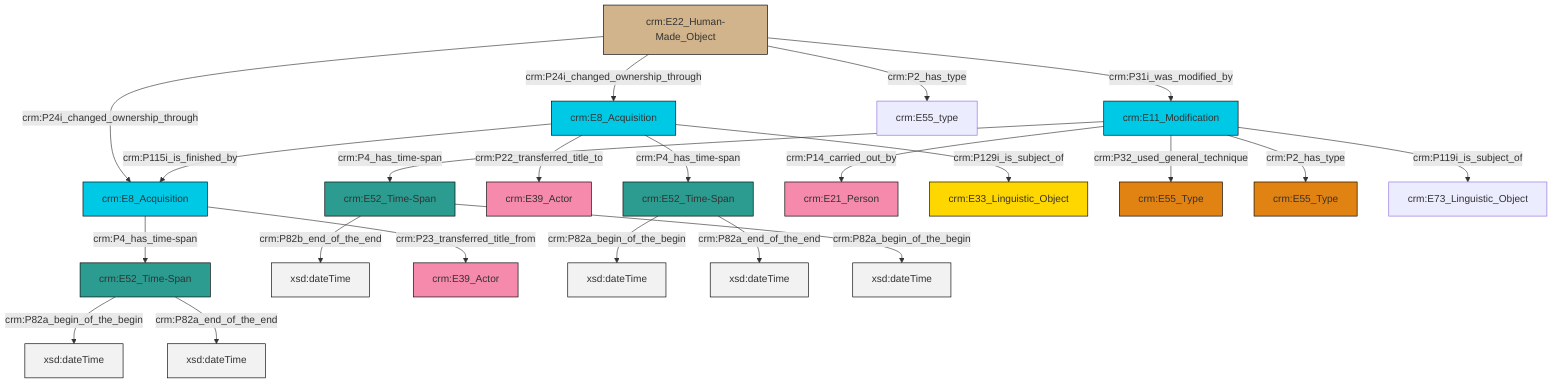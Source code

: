 graph TD
classDef Literal fill:#f2f2f2,stroke:#000000;
classDef CRM_Entity fill:#FFFFFF,stroke:#000000;
classDef Temporal_Entity fill:#00C9E6, stroke:#000000;
classDef Type fill:#E18312, stroke:#000000;
classDef Time-Span fill:#2C9C91, stroke:#000000;
classDef Appellation fill:#FFEB7F, stroke:#000000;
classDef Place fill:#008836, stroke:#000000;
classDef Persistent_Item fill:#B266B2, stroke:#000000;
classDef Conceptual_Object fill:#FFD700, stroke:#000000;
classDef Physical_Thing fill:#D2B48C, stroke:#000000;
classDef Actor fill:#f58aad, stroke:#000000;
classDef PC_Classes fill:#4ce600, stroke:#000000;
classDef Multi fill:#cccccc,stroke:#000000;

0["crm:E8_Acquisition"]:::Temporal_Entity -->|crm:P4_has_time-span| 1["crm:E52_Time-Span"]:::Time-Span
2["crm:E52_Time-Span"]:::Time-Span -->|crm:P82b_end_of_the_end| 3[xsd:dateTime]:::Literal
0["crm:E8_Acquisition"]:::Temporal_Entity -->|crm:P23_transferred_title_from| 4["crm:E39_Actor"]:::Actor
5["crm:E11_Modification"]:::Temporal_Entity -->|crm:P4_has_time-span| 2["crm:E52_Time-Span"]:::Time-Span
6["crm:E8_Acquisition"]:::Temporal_Entity -->|crm:P22_transferred_title_to| 7["crm:E39_Actor"]:::Actor
9["crm:E22_Human-Made_Object"]:::Physical_Thing -->|crm:P24i_changed_ownership_through| 0["crm:E8_Acquisition"]:::Temporal_Entity
10["crm:E52_Time-Span"]:::Time-Span -->|crm:P82a_begin_of_the_begin| 11[xsd:dateTime]:::Literal
6["crm:E8_Acquisition"]:::Temporal_Entity -->|crm:P129i_is_subject_of| 16["crm:E33_Linguistic_Object"]:::Conceptual_Object
5["crm:E11_Modification"]:::Temporal_Entity -->|crm:P32_used_general_technique| 17["crm:E55_Type"]:::Type
1["crm:E52_Time-Span"]:::Time-Span -->|crm:P82a_begin_of_the_begin| 24[xsd:dateTime]:::Literal
1["crm:E52_Time-Span"]:::Time-Span -->|crm:P82a_end_of_the_end| 25[xsd:dateTime]:::Literal
5["crm:E11_Modification"]:::Temporal_Entity -->|crm:P119i_is_subject_of| 26["crm:E73_Linguistic_Object"]:::Default
9["crm:E22_Human-Made_Object"]:::Physical_Thing -->|crm:P2_has_type| 12["crm:E55_type"]:::Default
6["crm:E8_Acquisition"]:::Temporal_Entity -->|crm:P115i_is_finished_by| 0["crm:E8_Acquisition"]:::Temporal_Entity
5["crm:E11_Modification"]:::Temporal_Entity -->|crm:P14_carried_out_by| 14["crm:E21_Person"]:::Actor
6["crm:E8_Acquisition"]:::Temporal_Entity -->|crm:P4_has_time-span| 10["crm:E52_Time-Span"]:::Time-Span
10["crm:E52_Time-Span"]:::Time-Span -->|crm:P82a_end_of_the_end| 30[xsd:dateTime]:::Literal
9["crm:E22_Human-Made_Object"]:::Physical_Thing -->|crm:P31i_was_modified_by| 5["crm:E11_Modification"]:::Temporal_Entity
9["crm:E22_Human-Made_Object"]:::Physical_Thing -->|crm:P24i_changed_ownership_through| 6["crm:E8_Acquisition"]:::Temporal_Entity
2["crm:E52_Time-Span"]:::Time-Span -->|crm:P82a_begin_of_the_begin| 33[xsd:dateTime]:::Literal
5["crm:E11_Modification"]:::Temporal_Entity -->|crm:P2_has_type| 18["crm:E55_Type"]:::Type